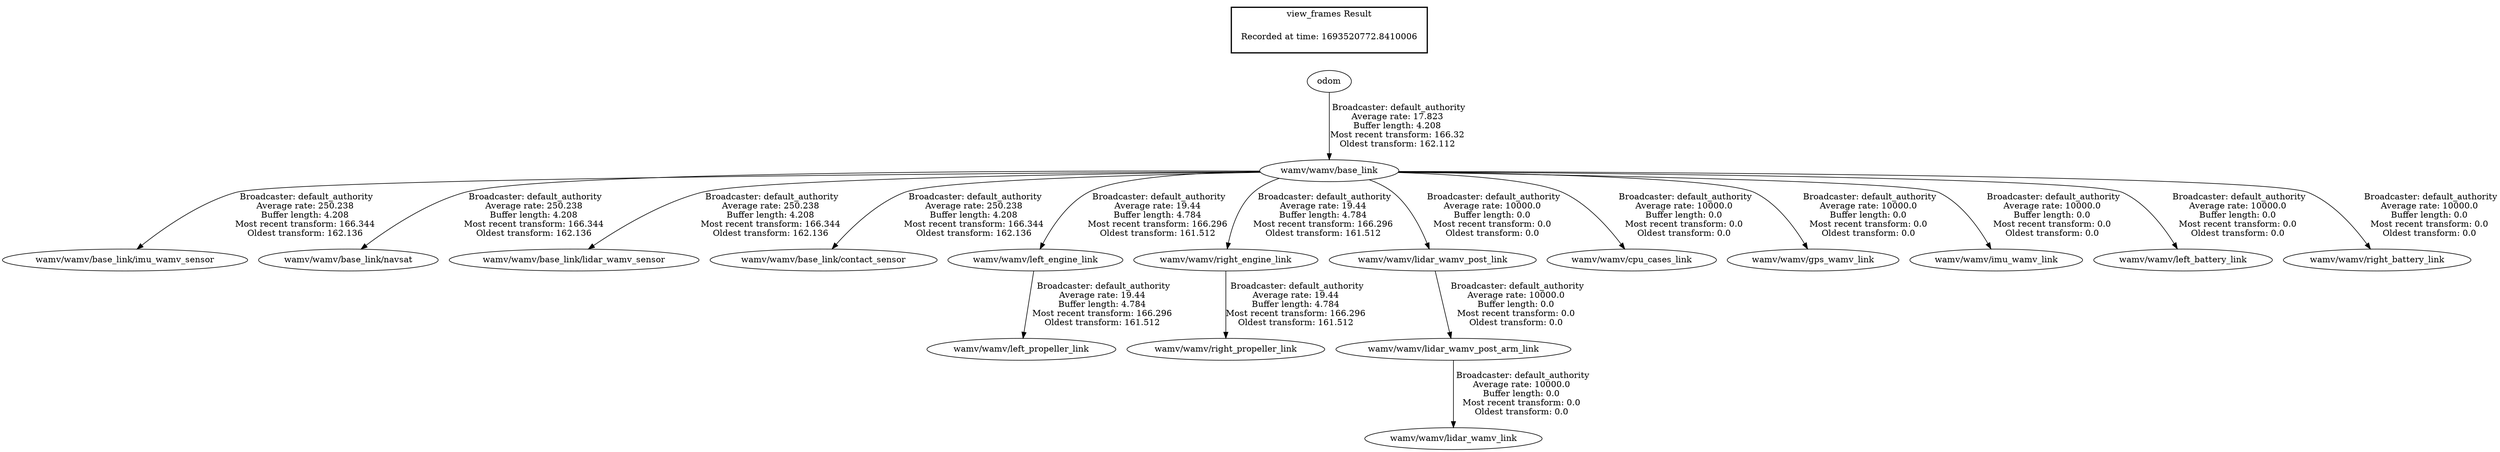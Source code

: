 digraph G {
"odom" -> "wamv/wamv/base_link"[label=" Broadcaster: default_authority\nAverage rate: 17.823\nBuffer length: 4.208\nMost recent transform: 166.32\nOldest transform: 162.112\n"];
"wamv/wamv/base_link" -> "wamv/wamv/base_link/imu_wamv_sensor"[label=" Broadcaster: default_authority\nAverage rate: 250.238\nBuffer length: 4.208\nMost recent transform: 166.344\nOldest transform: 162.136\n"];
"wamv/wamv/base_link" -> "wamv/wamv/base_link/navsat"[label=" Broadcaster: default_authority\nAverage rate: 250.238\nBuffer length: 4.208\nMost recent transform: 166.344\nOldest transform: 162.136\n"];
"wamv/wamv/base_link" -> "wamv/wamv/base_link/lidar_wamv_sensor"[label=" Broadcaster: default_authority\nAverage rate: 250.238\nBuffer length: 4.208\nMost recent transform: 166.344\nOldest transform: 162.136\n"];
"wamv/wamv/base_link" -> "wamv/wamv/base_link/contact_sensor"[label=" Broadcaster: default_authority\nAverage rate: 250.238\nBuffer length: 4.208\nMost recent transform: 166.344\nOldest transform: 162.136\n"];
"wamv/wamv/base_link" -> "wamv/wamv/left_engine_link"[label=" Broadcaster: default_authority\nAverage rate: 19.44\nBuffer length: 4.784\nMost recent transform: 166.296\nOldest transform: 161.512\n"];
"wamv/wamv/left_engine_link" -> "wamv/wamv/left_propeller_link"[label=" Broadcaster: default_authority\nAverage rate: 19.44\nBuffer length: 4.784\nMost recent transform: 166.296\nOldest transform: 161.512\n"];
"wamv/wamv/base_link" -> "wamv/wamv/right_engine_link"[label=" Broadcaster: default_authority\nAverage rate: 19.44\nBuffer length: 4.784\nMost recent transform: 166.296\nOldest transform: 161.512\n"];
"wamv/wamv/right_engine_link" -> "wamv/wamv/right_propeller_link"[label=" Broadcaster: default_authority\nAverage rate: 19.44\nBuffer length: 4.784\nMost recent transform: 166.296\nOldest transform: 161.512\n"];
"wamv/wamv/base_link" -> "wamv/wamv/lidar_wamv_post_link"[label=" Broadcaster: default_authority\nAverage rate: 10000.0\nBuffer length: 0.0\nMost recent transform: 0.0\nOldest transform: 0.0\n"];
"wamv/wamv/base_link" -> "wamv/wamv/cpu_cases_link"[label=" Broadcaster: default_authority\nAverage rate: 10000.0\nBuffer length: 0.0\nMost recent transform: 0.0\nOldest transform: 0.0\n"];
"wamv/wamv/base_link" -> "wamv/wamv/gps_wamv_link"[label=" Broadcaster: default_authority\nAverage rate: 10000.0\nBuffer length: 0.0\nMost recent transform: 0.0\nOldest transform: 0.0\n"];
"wamv/wamv/base_link" -> "wamv/wamv/imu_wamv_link"[label=" Broadcaster: default_authority\nAverage rate: 10000.0\nBuffer length: 0.0\nMost recent transform: 0.0\nOldest transform: 0.0\n"];
"wamv/wamv/base_link" -> "wamv/wamv/left_battery_link"[label=" Broadcaster: default_authority\nAverage rate: 10000.0\nBuffer length: 0.0\nMost recent transform: 0.0\nOldest transform: 0.0\n"];
"wamv/wamv/lidar_wamv_post_arm_link" -> "wamv/wamv/lidar_wamv_link"[label=" Broadcaster: default_authority\nAverage rate: 10000.0\nBuffer length: 0.0\nMost recent transform: 0.0\nOldest transform: 0.0\n"];
"wamv/wamv/lidar_wamv_post_link" -> "wamv/wamv/lidar_wamv_post_arm_link"[label=" Broadcaster: default_authority\nAverage rate: 10000.0\nBuffer length: 0.0\nMost recent transform: 0.0\nOldest transform: 0.0\n"];
"wamv/wamv/base_link" -> "wamv/wamv/right_battery_link"[label=" Broadcaster: default_authority\nAverage rate: 10000.0\nBuffer length: 0.0\nMost recent transform: 0.0\nOldest transform: 0.0\n"];
edge [style=invis];
 subgraph cluster_legend { style=bold; color=black; label ="view_frames Result";
"Recorded at time: 1693520772.8410006"[ shape=plaintext ] ;
}->"odom";
}